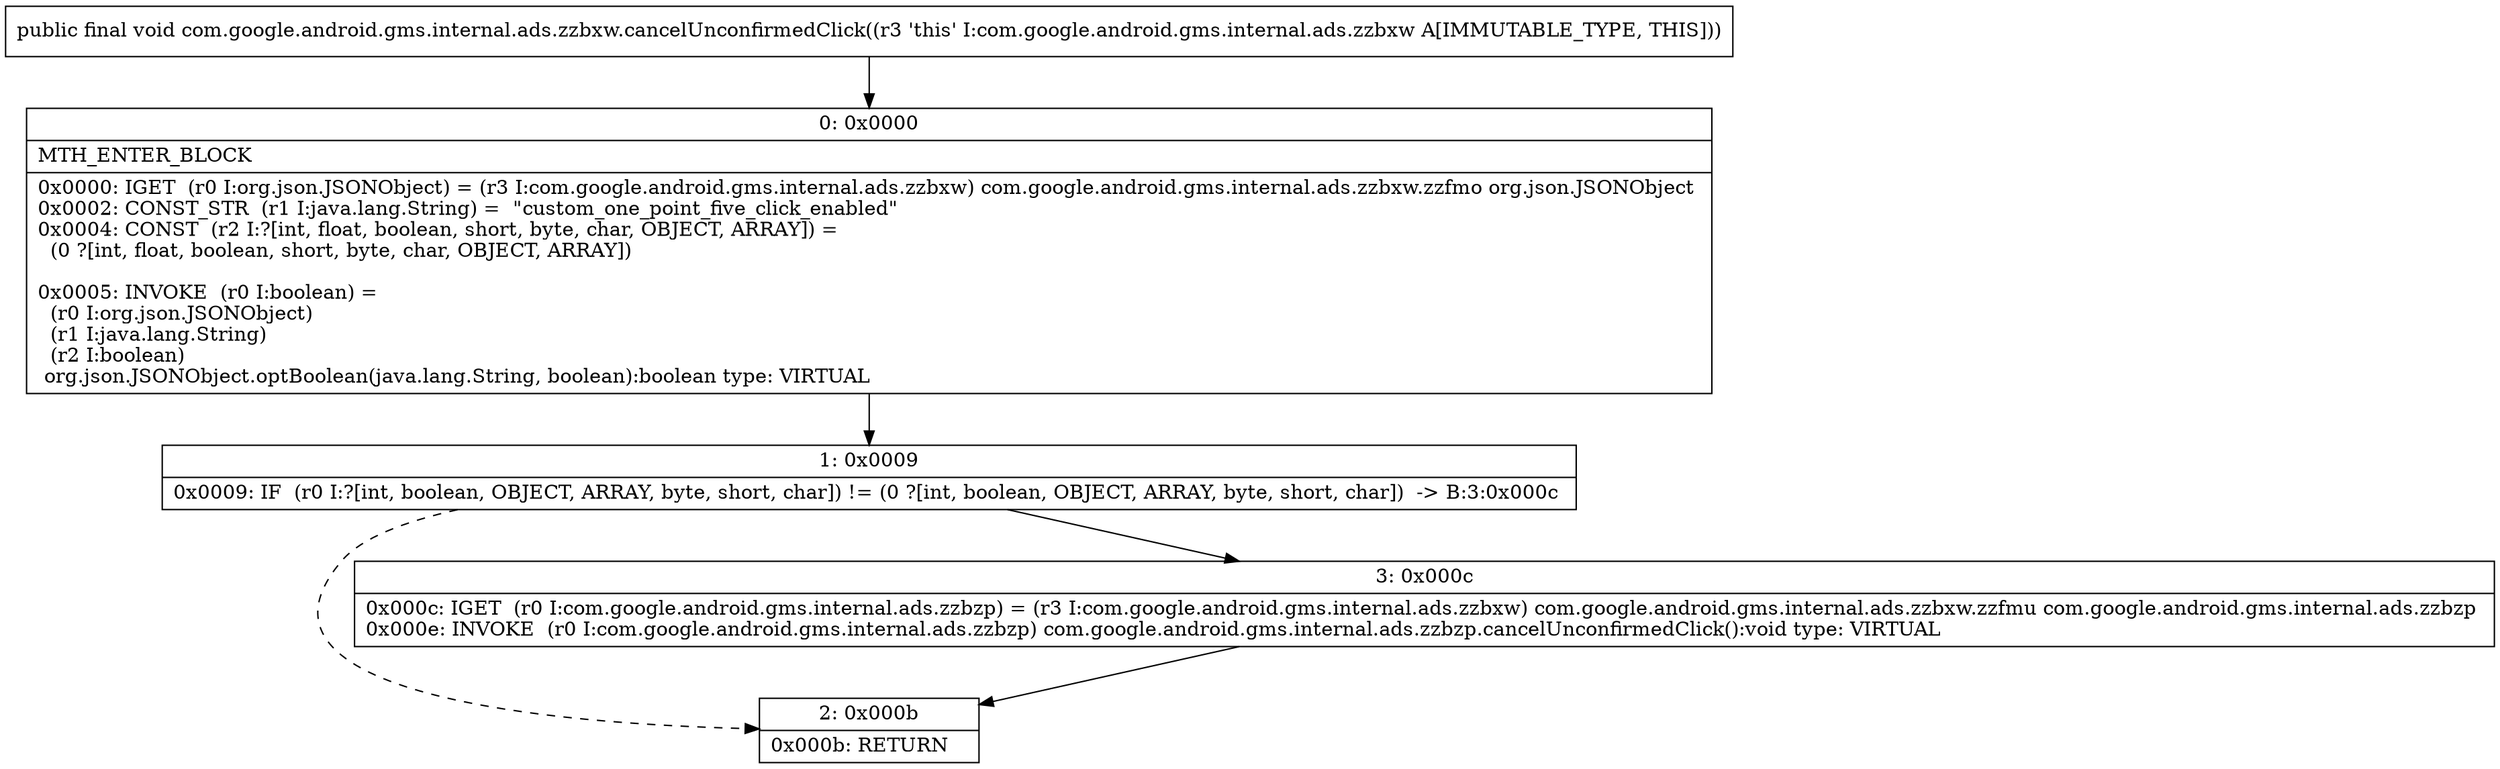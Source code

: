 digraph "CFG forcom.google.android.gms.internal.ads.zzbxw.cancelUnconfirmedClick()V" {
Node_0 [shape=record,label="{0\:\ 0x0000|MTH_ENTER_BLOCK\l|0x0000: IGET  (r0 I:org.json.JSONObject) = (r3 I:com.google.android.gms.internal.ads.zzbxw) com.google.android.gms.internal.ads.zzbxw.zzfmo org.json.JSONObject \l0x0002: CONST_STR  (r1 I:java.lang.String) =  \"custom_one_point_five_click_enabled\" \l0x0004: CONST  (r2 I:?[int, float, boolean, short, byte, char, OBJECT, ARRAY]) = \l  (0 ?[int, float, boolean, short, byte, char, OBJECT, ARRAY])\l \l0x0005: INVOKE  (r0 I:boolean) = \l  (r0 I:org.json.JSONObject)\l  (r1 I:java.lang.String)\l  (r2 I:boolean)\l org.json.JSONObject.optBoolean(java.lang.String, boolean):boolean type: VIRTUAL \l}"];
Node_1 [shape=record,label="{1\:\ 0x0009|0x0009: IF  (r0 I:?[int, boolean, OBJECT, ARRAY, byte, short, char]) != (0 ?[int, boolean, OBJECT, ARRAY, byte, short, char])  \-\> B:3:0x000c \l}"];
Node_2 [shape=record,label="{2\:\ 0x000b|0x000b: RETURN   \l}"];
Node_3 [shape=record,label="{3\:\ 0x000c|0x000c: IGET  (r0 I:com.google.android.gms.internal.ads.zzbzp) = (r3 I:com.google.android.gms.internal.ads.zzbxw) com.google.android.gms.internal.ads.zzbxw.zzfmu com.google.android.gms.internal.ads.zzbzp \l0x000e: INVOKE  (r0 I:com.google.android.gms.internal.ads.zzbzp) com.google.android.gms.internal.ads.zzbzp.cancelUnconfirmedClick():void type: VIRTUAL \l}"];
MethodNode[shape=record,label="{public final void com.google.android.gms.internal.ads.zzbxw.cancelUnconfirmedClick((r3 'this' I:com.google.android.gms.internal.ads.zzbxw A[IMMUTABLE_TYPE, THIS])) }"];
MethodNode -> Node_0;
Node_0 -> Node_1;
Node_1 -> Node_2[style=dashed];
Node_1 -> Node_3;
Node_3 -> Node_2;
}

